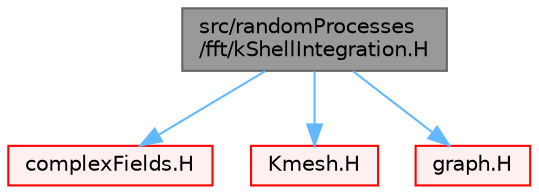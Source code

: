 digraph "src/randomProcesses/fft/kShellIntegration.H"
{
 // LATEX_PDF_SIZE
  bgcolor="transparent";
  edge [fontname=Helvetica,fontsize=10,labelfontname=Helvetica,labelfontsize=10];
  node [fontname=Helvetica,fontsize=10,shape=box,height=0.2,width=0.4];
  Node1 [id="Node000001",label="src/randomProcesses\l/fft/kShellIntegration.H",height=0.2,width=0.4,color="gray40", fillcolor="grey60", style="filled", fontcolor="black",tooltip="Integrate a multi-dimensional complexVectorField in k-shells to create the 1D."];
  Node1 -> Node2 [id="edge1_Node000001_Node000002",color="steelblue1",style="solid",tooltip=" "];
  Node2 [id="Node000002",label="complexFields.H",height=0.2,width=0.4,color="red", fillcolor="#FFF0F0", style="filled",URL="$complexFields_8H.html",tooltip="Specialisations of Field<T> for complex and complexVector."];
  Node1 -> Node172 [id="edge2_Node000001_Node000172",color="steelblue1",style="solid",tooltip=" "];
  Node172 [id="Node000172",label="Kmesh.H",height=0.2,width=0.4,color="red", fillcolor="#FFF0F0", style="filled",URL="$Kmesh_8H.html",tooltip=" "];
  Node1 -> Node347 [id="edge3_Node000001_Node000347",color="steelblue1",style="solid",tooltip=" "];
  Node347 [id="Node000347",label="graph.H",height=0.2,width=0.4,color="red", fillcolor="#FFF0F0", style="filled",URL="$graph_8H.html",tooltip=" "];
}
